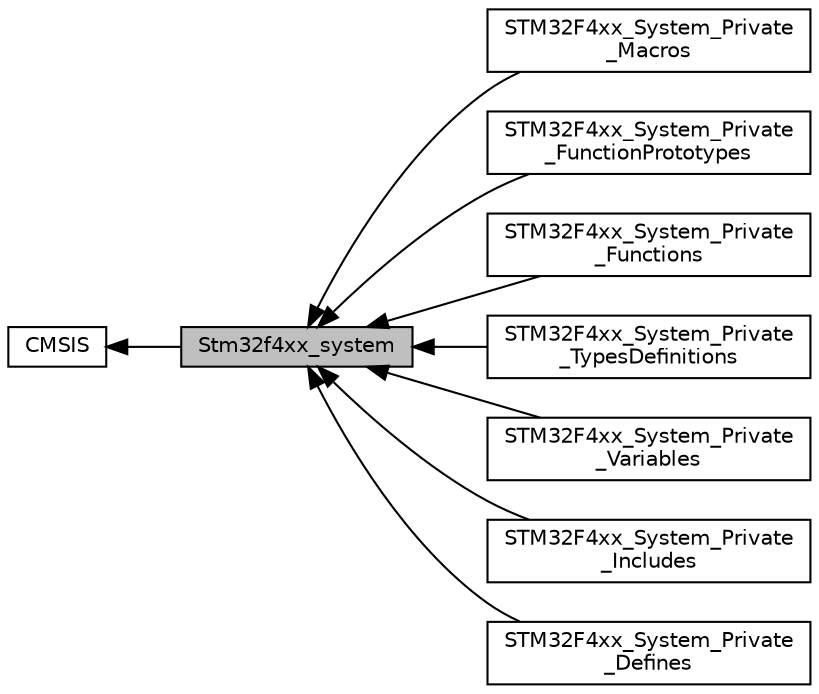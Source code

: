 digraph "Stm32f4xx_system"
{
  edge [fontname="Helvetica",fontsize="10",labelfontname="Helvetica",labelfontsize="10"];
  node [fontname="Helvetica",fontsize="10",shape=record];
  rankdir=LR;
  Node5 [label="STM32F4xx_System_Private\l_Macros",height=0.2,width=0.4,color="black", fillcolor="white", style="filled",URL="$group___s_t_m32_f4xx___system___private___macros.html"];
  Node7 [label="STM32F4xx_System_Private\l_FunctionPrototypes",height=0.2,width=0.4,color="black", fillcolor="white", style="filled",URL="$group___s_t_m32_f4xx___system___private___function_prototypes.html"];
  Node8 [label="STM32F4xx_System_Private\l_Functions",height=0.2,width=0.4,color="black", fillcolor="white", style="filled",URL="$group___s_t_m32_f4xx___system___private___functions.html"];
  Node0 [label="Stm32f4xx_system",height=0.2,width=0.4,color="black", fillcolor="grey75", style="filled", fontcolor="black"];
  Node3 [label="STM32F4xx_System_Private\l_TypesDefinitions",height=0.2,width=0.4,color="black", fillcolor="white", style="filled",URL="$group___s_t_m32_f4xx___system___private___types_definitions.html"];
  Node1 [label="CMSIS",height=0.2,width=0.4,color="black", fillcolor="white", style="filled",URL="$group___c_m_s_i_s.html"];
  Node6 [label="STM32F4xx_System_Private\l_Variables",height=0.2,width=0.4,color="black", fillcolor="white", style="filled",URL="$group___s_t_m32_f4xx___system___private___variables.html"];
  Node2 [label="STM32F4xx_System_Private\l_Includes",height=0.2,width=0.4,color="black", fillcolor="white", style="filled",URL="$group___s_t_m32_f4xx___system___private___includes.html"];
  Node4 [label="STM32F4xx_System_Private\l_Defines",height=0.2,width=0.4,color="black", fillcolor="white", style="filled",URL="$group___s_t_m32_f4xx___system___private___defines.html"];
  Node1->Node0 [shape=plaintext, dir="back", style="solid"];
  Node0->Node2 [shape=plaintext, dir="back", style="solid"];
  Node0->Node3 [shape=plaintext, dir="back", style="solid"];
  Node0->Node4 [shape=plaintext, dir="back", style="solid"];
  Node0->Node5 [shape=plaintext, dir="back", style="solid"];
  Node0->Node6 [shape=plaintext, dir="back", style="solid"];
  Node0->Node7 [shape=plaintext, dir="back", style="solid"];
  Node0->Node8 [shape=plaintext, dir="back", style="solid"];
}
